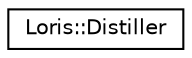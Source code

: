 digraph "Graphical Class Hierarchy"
{
 // LATEX_PDF_SIZE
  edge [fontname="Helvetica",fontsize="10",labelfontname="Helvetica",labelfontsize="10"];
  node [fontname="Helvetica",fontsize="10",shape=record];
  rankdir="LR";
  Node0 [label="Loris::Distiller",height=0.2,width=0.4,color="black", fillcolor="white", style="filled",URL="$a00151.html",tooltip=" "];
}
